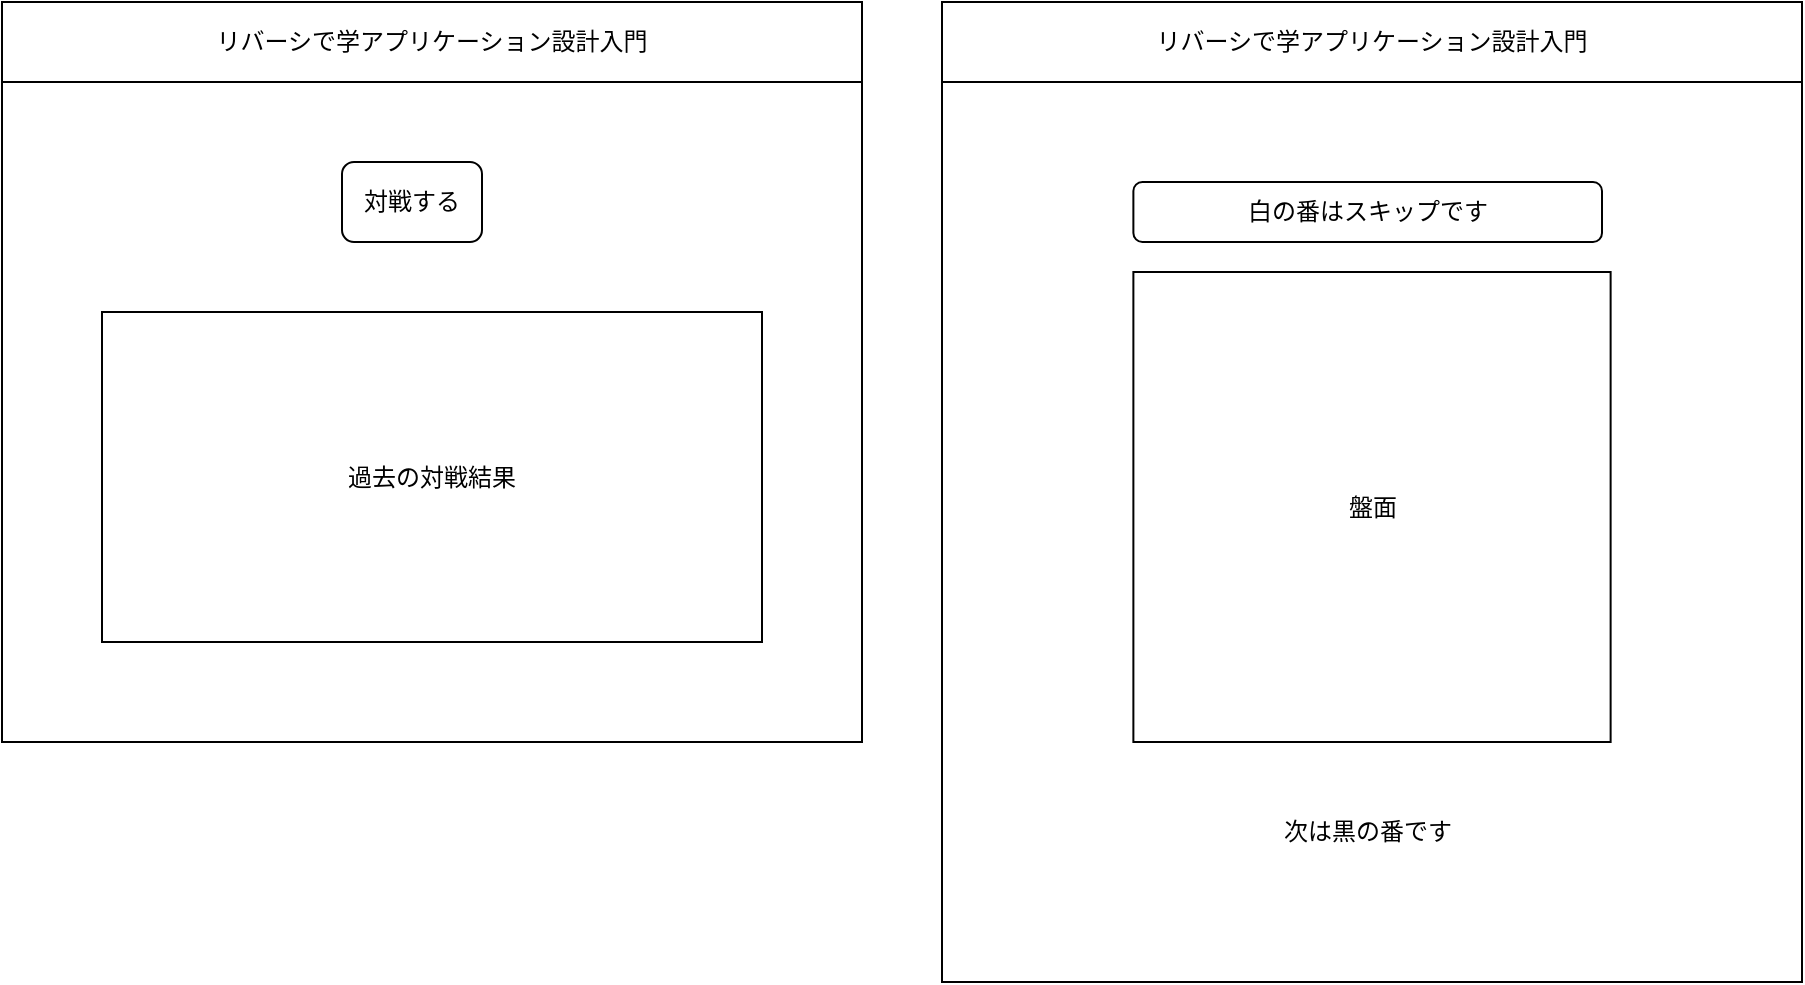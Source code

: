 <mxfile>
    <diagram id="_rWtlXffZqVFR4OXXNqi" name="ページ1">
        <mxGraphModel dx="1446" dy="1222" grid="1" gridSize="10" guides="1" tooltips="1" connect="1" arrows="1" fold="1" page="1" pageScale="1" pageWidth="827" pageHeight="1169" math="0" shadow="0">
            <root>
                <mxCell id="0"/>
                <mxCell id="1" parent="0"/>
                <mxCell id="2" value="" style="rounded=0;whiteSpace=wrap;html=1;" vertex="1" parent="1">
                    <mxGeometry x="-350" y="280" width="430" height="370" as="geometry"/>
                </mxCell>
                <mxCell id="3" value="リバーシで学アプリケーション設計入門" style="rounded=0;whiteSpace=wrap;html=1;" vertex="1" parent="1">
                    <mxGeometry x="-350" y="280" width="430" height="40" as="geometry"/>
                </mxCell>
                <mxCell id="4" value="対戦する" style="rounded=1;whiteSpace=wrap;html=1;" vertex="1" parent="1">
                    <mxGeometry x="-180" y="360" width="70" height="40" as="geometry"/>
                </mxCell>
                <mxCell id="5" value="過去の対戦結果" style="rounded=0;whiteSpace=wrap;html=1;" vertex="1" parent="1">
                    <mxGeometry x="-300" y="435" width="330" height="165" as="geometry"/>
                </mxCell>
                <mxCell id="6" value="" style="rounded=0;whiteSpace=wrap;html=1;" vertex="1" parent="1">
                    <mxGeometry x="120" y="280" width="430" height="490" as="geometry"/>
                </mxCell>
                <mxCell id="7" value="リバーシで学アプリケーション設計入門" style="rounded=0;whiteSpace=wrap;html=1;" vertex="1" parent="1">
                    <mxGeometry x="120" y="280" width="430" height="40" as="geometry"/>
                </mxCell>
                <mxCell id="8" value="白の番はスキップです" style="rounded=1;whiteSpace=wrap;html=1;" vertex="1" parent="1">
                    <mxGeometry x="215.69" y="370" width="234.31" height="30" as="geometry"/>
                </mxCell>
                <mxCell id="9" value="盤面" style="rounded=0;whiteSpace=wrap;html=1;" vertex="1" parent="1">
                    <mxGeometry x="215.69" y="415" width="238.62" height="235" as="geometry"/>
                </mxCell>
                <mxCell id="10" value="次は黒の番です" style="text;html=1;strokeColor=none;fillColor=none;align=center;verticalAlign=middle;whiteSpace=wrap;rounded=0;" vertex="1" parent="1">
                    <mxGeometry x="277.85" y="680" width="110" height="30" as="geometry"/>
                </mxCell>
            </root>
        </mxGraphModel>
    </diagram>
</mxfile>